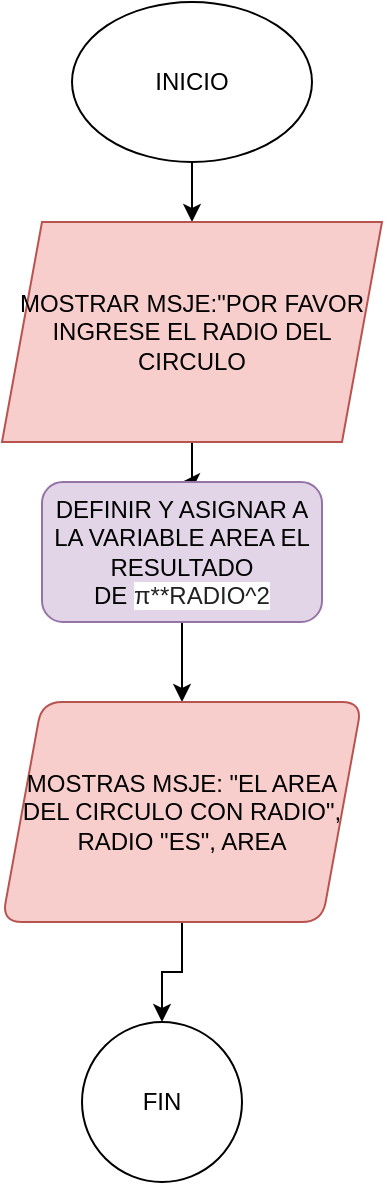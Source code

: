 <mxfile version="24.8.4">
  <diagram id="C5RBs43oDa-KdzZeNtuy" name="Page-1">
    <mxGraphModel dx="880" dy="468" grid="1" gridSize="10" guides="1" tooltips="1" connect="1" arrows="1" fold="1" page="1" pageScale="1" pageWidth="827" pageHeight="1169" math="0" shadow="0">
      <root>
        <mxCell id="WIyWlLk6GJQsqaUBKTNV-0" />
        <mxCell id="WIyWlLk6GJQsqaUBKTNV-1" parent="WIyWlLk6GJQsqaUBKTNV-0" />
        <mxCell id="wV_DushYCUdX9UCgWvIV-2" value="" style="edgeStyle=orthogonalEdgeStyle;rounded=0;orthogonalLoop=1;jettySize=auto;html=1;" edge="1" parent="WIyWlLk6GJQsqaUBKTNV-1" source="wV_DushYCUdX9UCgWvIV-0" target="wV_DushYCUdX9UCgWvIV-1">
          <mxGeometry relative="1" as="geometry" />
        </mxCell>
        <mxCell id="wV_DushYCUdX9UCgWvIV-0" value="INICIO" style="ellipse;whiteSpace=wrap;html=1;" vertex="1" parent="WIyWlLk6GJQsqaUBKTNV-1">
          <mxGeometry x="285" y="120" width="120" height="80" as="geometry" />
        </mxCell>
        <mxCell id="wV_DushYCUdX9UCgWvIV-4" value="" style="edgeStyle=orthogonalEdgeStyle;rounded=0;orthogonalLoop=1;jettySize=auto;html=1;" edge="1" parent="WIyWlLk6GJQsqaUBKTNV-1" source="wV_DushYCUdX9UCgWvIV-1" target="wV_DushYCUdX9UCgWvIV-3">
          <mxGeometry relative="1" as="geometry" />
        </mxCell>
        <mxCell id="wV_DushYCUdX9UCgWvIV-1" value="MOSTRAR MSJE:&quot;POR FAVOR INGRESE EL RADIO DEL CIRCULO" style="shape=parallelogram;perimeter=parallelogramPerimeter;whiteSpace=wrap;html=1;fixedSize=1;fillColor=#f8cecc;strokeColor=#b85450;" vertex="1" parent="WIyWlLk6GJQsqaUBKTNV-1">
          <mxGeometry x="250" y="230" width="190" height="110" as="geometry" />
        </mxCell>
        <mxCell id="wV_DushYCUdX9UCgWvIV-6" value="" style="edgeStyle=orthogonalEdgeStyle;rounded=0;orthogonalLoop=1;jettySize=auto;html=1;" edge="1" parent="WIyWlLk6GJQsqaUBKTNV-1" source="wV_DushYCUdX9UCgWvIV-3" target="wV_DushYCUdX9UCgWvIV-5">
          <mxGeometry relative="1" as="geometry" />
        </mxCell>
        <mxCell id="wV_DushYCUdX9UCgWvIV-3" value="DEFINIR Y ASIGNAR A LA VARIABLE AREA EL RESULTADO &lt;font style=&quot;font-size: 12px;&quot;&gt;DE&amp;nbsp;&lt;span style=&quot;color: rgb(32, 33, 34); font-family: sans-serif; text-align: start; background-color: rgb(255, 255, 255);&quot;&gt;&lt;font style=&quot;font-size: 12px;&quot;&gt;π**RADIO^2&lt;/font&gt;&lt;/span&gt;&lt;/font&gt;" style="rounded=1;whiteSpace=wrap;html=1;fillColor=#e1d5e7;strokeColor=#9673a6;" vertex="1" parent="WIyWlLk6GJQsqaUBKTNV-1">
          <mxGeometry x="270" y="360" width="140" height="70" as="geometry" />
        </mxCell>
        <mxCell id="wV_DushYCUdX9UCgWvIV-8" value="" style="edgeStyle=orthogonalEdgeStyle;rounded=0;orthogonalLoop=1;jettySize=auto;html=1;" edge="1" parent="WIyWlLk6GJQsqaUBKTNV-1" source="wV_DushYCUdX9UCgWvIV-5" target="wV_DushYCUdX9UCgWvIV-7">
          <mxGeometry relative="1" as="geometry" />
        </mxCell>
        <mxCell id="wV_DushYCUdX9UCgWvIV-5" value="MOSTRAS MSJE: &quot;EL AREA DEL CIRCULO CON RADIO&quot;, RADIO &quot;ES&quot;, AREA" style="shape=parallelogram;perimeter=parallelogramPerimeter;whiteSpace=wrap;html=1;fixedSize=1;rounded=1;fillColor=#f8cecc;strokeColor=#b85450;" vertex="1" parent="WIyWlLk6GJQsqaUBKTNV-1">
          <mxGeometry x="250" y="470" width="180" height="110" as="geometry" />
        </mxCell>
        <mxCell id="wV_DushYCUdX9UCgWvIV-7" value="FIN" style="ellipse;whiteSpace=wrap;html=1;rounded=1;" vertex="1" parent="WIyWlLk6GJQsqaUBKTNV-1">
          <mxGeometry x="290" y="630" width="80" height="80" as="geometry" />
        </mxCell>
      </root>
    </mxGraphModel>
  </diagram>
</mxfile>
